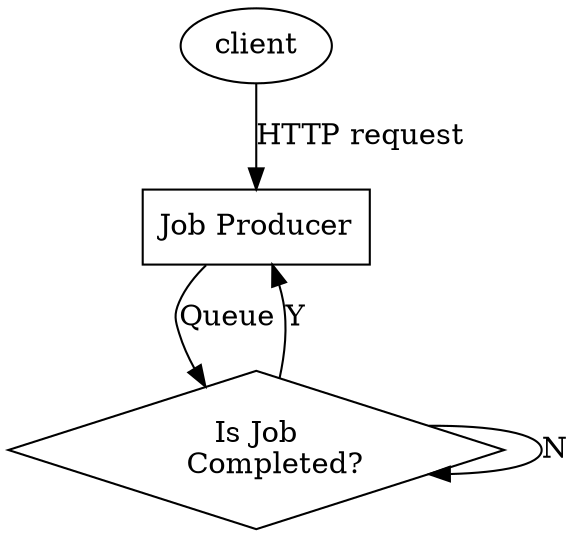 digraph {

  client -> producer[label="HTTP request"]

  producer[
    shape="box",
    label="Job Producer"
  ]

  
  wait[
    shape="diamond",
    label="Is Job
    Completed?"
  ]
  wait -> wait[label="N"]
  wait -> producer[label="Y"]
    producer -> wait[label="Queue"]

}

